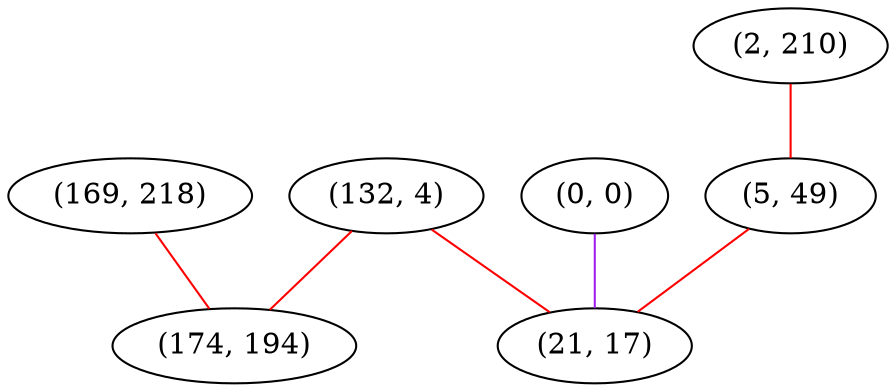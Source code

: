 graph "" {
"(169, 218)";
"(0, 0)";
"(2, 210)";
"(5, 49)";
"(132, 4)";
"(21, 17)";
"(174, 194)";
"(169, 218)" -- "(174, 194)"  [color=red, key=0, weight=1];
"(0, 0)" -- "(21, 17)"  [color=purple, key=0, weight=4];
"(2, 210)" -- "(5, 49)"  [color=red, key=0, weight=1];
"(5, 49)" -- "(21, 17)"  [color=red, key=0, weight=1];
"(132, 4)" -- "(21, 17)"  [color=red, key=0, weight=1];
"(132, 4)" -- "(174, 194)"  [color=red, key=0, weight=1];
}
